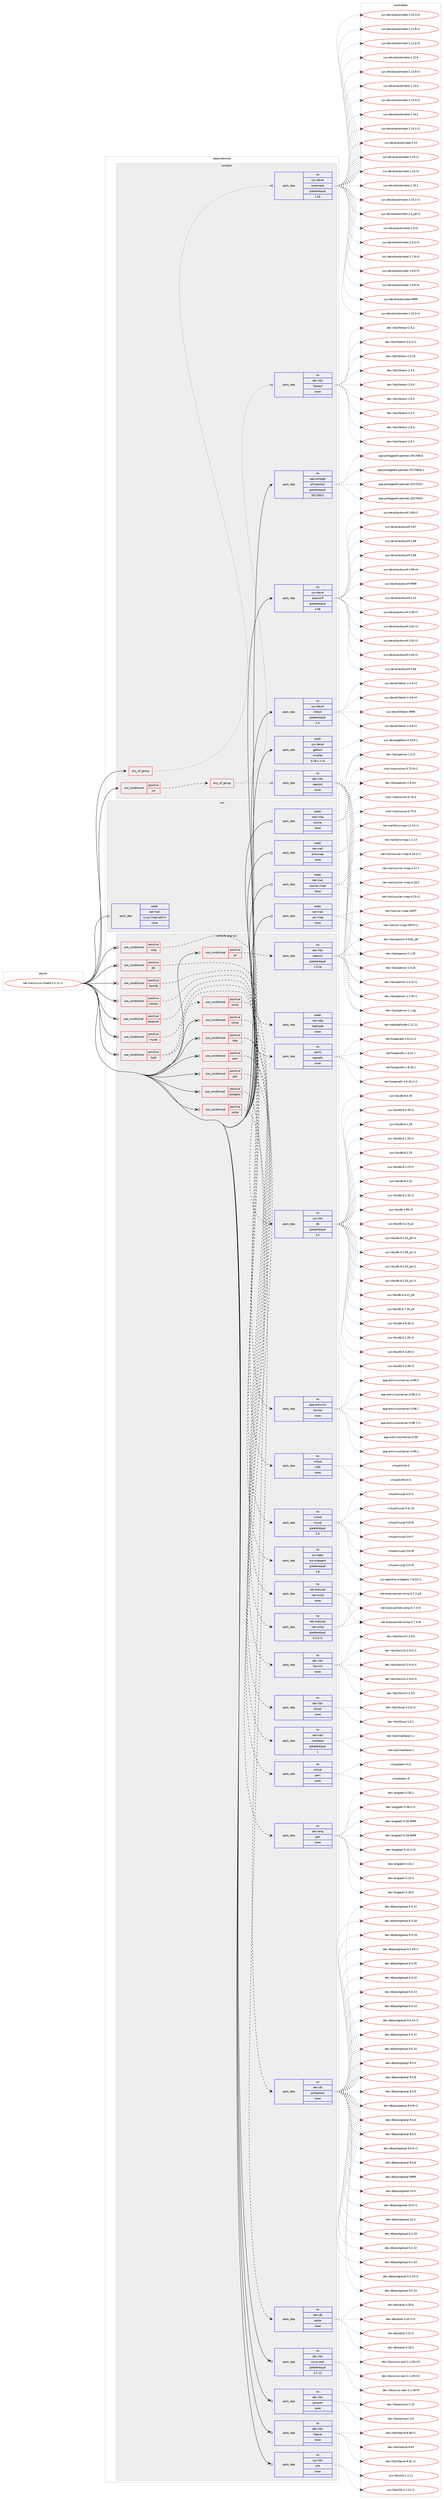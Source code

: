 digraph prolog {

# *************
# Graph options
# *************

newrank=true;
concentrate=true;
compound=true;
graph [rankdir=LR,fontname=Helvetica,fontsize=10,ranksep=1.5];#, ranksep=2.5, nodesep=0.2];
edge  [arrowhead=vee];
node  [fontname=Helvetica,fontsize=10];

# **********
# The ebuild
# **********

subgraph cluster_leftcol {
color=gray;
rank=same;
label=<<i>ebuild</i>>;
id [label="net-mail/cyrus-imapd-2.5.11-r1", color=red, width=4, href="../net-mail/cyrus-imapd-2.5.11-r1.svg"];
}

# ****************
# The dependencies
# ****************

subgraph cluster_midcol {
color=gray;
label=<<i>dependencies</i>>;
subgraph cluster_compile {
fillcolor="#eeeeee";
style=filled;
label=<<i>compile</i>>;
subgraph any6893 {
dependency420615 [label=<<TABLE BORDER="0" CELLBORDER="1" CELLSPACING="0" CELLPADDING="4"><TR><TD CELLPADDING="10">any_of_group</TD></TR></TABLE>>, shape=none, color=red];subgraph pack309491 {
dependency420616 [label=<<TABLE BORDER="0" CELLBORDER="1" CELLSPACING="0" CELLPADDING="4" WIDTH="220"><TR><TD ROWSPAN="6" CELLPADDING="30">pack_dep</TD></TR><TR><TD WIDTH="110">no</TD></TR><TR><TD>sys-devel</TD></TR><TR><TD>automake</TD></TR><TR><TD>greaterequal</TD></TR><TR><TD>1.15</TD></TR></TABLE>>, shape=none, color=blue];
}
dependency420615:e -> dependency420616:w [weight=20,style="dotted",arrowhead="oinv"];
}
id:e -> dependency420615:w [weight=20,style="solid",arrowhead="vee"];
subgraph cond104039 {
dependency420617 [label=<<TABLE BORDER="0" CELLBORDER="1" CELLSPACING="0" CELLPADDING="4"><TR><TD ROWSPAN="3" CELLPADDING="10">use_conditional</TD></TR><TR><TD>positive</TD></TR><TR><TD>ssl</TD></TR></TABLE>>, shape=none, color=red];
subgraph any6894 {
dependency420618 [label=<<TABLE BORDER="0" CELLBORDER="1" CELLSPACING="0" CELLPADDING="4"><TR><TD CELLPADDING="10">any_of_group</TD></TR></TABLE>>, shape=none, color=red];subgraph pack309492 {
dependency420619 [label=<<TABLE BORDER="0" CELLBORDER="1" CELLSPACING="0" CELLPADDING="4" WIDTH="220"><TR><TD ROWSPAN="6" CELLPADDING="30">pack_dep</TD></TR><TR><TD WIDTH="110">no</TD></TR><TR><TD>dev-libs</TD></TR><TR><TD>openssl</TD></TR><TR><TD>none</TD></TR><TR><TD></TD></TR></TABLE>>, shape=none, color=blue];
}
dependency420618:e -> dependency420619:w [weight=20,style="dotted",arrowhead="oinv"];
subgraph pack309493 {
dependency420620 [label=<<TABLE BORDER="0" CELLBORDER="1" CELLSPACING="0" CELLPADDING="4" WIDTH="220"><TR><TD ROWSPAN="6" CELLPADDING="30">pack_dep</TD></TR><TR><TD WIDTH="110">no</TD></TR><TR><TD>dev-libs</TD></TR><TR><TD>libressl</TD></TR><TR><TD>none</TD></TR><TR><TD></TD></TR></TABLE>>, shape=none, color=blue];
}
dependency420618:e -> dependency420620:w [weight=20,style="dotted",arrowhead="oinv"];
}
dependency420617:e -> dependency420618:w [weight=20,style="dashed",arrowhead="vee"];
}
id:e -> dependency420617:w [weight=20,style="solid",arrowhead="vee"];
subgraph pack309494 {
dependency420621 [label=<<TABLE BORDER="0" CELLBORDER="1" CELLSPACING="0" CELLPADDING="4" WIDTH="220"><TR><TD ROWSPAN="6" CELLPADDING="30">pack_dep</TD></TR><TR><TD WIDTH="110">no</TD></TR><TR><TD>app-portage</TD></TR><TR><TD>elt-patches</TD></TR><TR><TD>greaterequal</TD></TR><TR><TD>20170422</TD></TR></TABLE>>, shape=none, color=blue];
}
id:e -> dependency420621:w [weight=20,style="solid",arrowhead="vee"];
subgraph pack309495 {
dependency420622 [label=<<TABLE BORDER="0" CELLBORDER="1" CELLSPACING="0" CELLPADDING="4" WIDTH="220"><TR><TD ROWSPAN="6" CELLPADDING="30">pack_dep</TD></TR><TR><TD WIDTH="110">no</TD></TR><TR><TD>sys-devel</TD></TR><TR><TD>autoconf</TD></TR><TR><TD>greaterequal</TD></TR><TR><TD>2.69</TD></TR></TABLE>>, shape=none, color=blue];
}
id:e -> dependency420622:w [weight=20,style="solid",arrowhead="vee"];
subgraph pack309496 {
dependency420623 [label=<<TABLE BORDER="0" CELLBORDER="1" CELLSPACING="0" CELLPADDING="4" WIDTH="220"><TR><TD ROWSPAN="6" CELLPADDING="30">pack_dep</TD></TR><TR><TD WIDTH="110">no</TD></TR><TR><TD>sys-devel</TD></TR><TR><TD>libtool</TD></TR><TR><TD>greaterequal</TD></TR><TR><TD>2.4</TD></TR></TABLE>>, shape=none, color=blue];
}
id:e -> dependency420623:w [weight=20,style="solid",arrowhead="vee"];
subgraph pack309497 {
dependency420624 [label=<<TABLE BORDER="0" CELLBORDER="1" CELLSPACING="0" CELLPADDING="4" WIDTH="220"><TR><TD ROWSPAN="6" CELLPADDING="30">pack_dep</TD></TR><TR><TD WIDTH="110">weak</TD></TR><TR><TD>sys-devel</TD></TR><TR><TD>gettext</TD></TR><TR><TD>smaller</TD></TR><TR><TD>0.18.1.1-r3</TD></TR></TABLE>>, shape=none, color=blue];
}
id:e -> dependency420624:w [weight=20,style="solid",arrowhead="vee"];
}
subgraph cluster_compileandrun {
fillcolor="#eeeeee";
style=filled;
label=<<i>compile and run</i>>;
subgraph cond104040 {
dependency420625 [label=<<TABLE BORDER="0" CELLBORDER="1" CELLSPACING="0" CELLPADDING="4"><TR><TD ROWSPAN="3" CELLPADDING="10">use_conditional</TD></TR><TR><TD>positive</TD></TR><TR><TD>afs</TD></TR></TABLE>>, shape=none, color=red];
subgraph pack309498 {
dependency420626 [label=<<TABLE BORDER="0" CELLBORDER="1" CELLSPACING="0" CELLPADDING="4" WIDTH="220"><TR><TD ROWSPAN="6" CELLPADDING="30">pack_dep</TD></TR><TR><TD WIDTH="110">no</TD></TR><TR><TD>net-fs</TD></TR><TR><TD>openafs</TD></TR><TR><TD>none</TD></TR><TR><TD></TD></TR></TABLE>>, shape=none, color=blue];
}
dependency420625:e -> dependency420626:w [weight=20,style="dashed",arrowhead="vee"];
}
id:e -> dependency420625:w [weight=20,style="solid",arrowhead="odotvee"];
subgraph cond104041 {
dependency420627 [label=<<TABLE BORDER="0" CELLBORDER="1" CELLSPACING="0" CELLPADDING="4"><TR><TD ROWSPAN="3" CELLPADDING="10">use_conditional</TD></TR><TR><TD>positive</TD></TR><TR><TD>berkdb</TD></TR></TABLE>>, shape=none, color=red];
subgraph pack309499 {
dependency420628 [label=<<TABLE BORDER="0" CELLBORDER="1" CELLSPACING="0" CELLPADDING="4" WIDTH="220"><TR><TD ROWSPAN="6" CELLPADDING="30">pack_dep</TD></TR><TR><TD WIDTH="110">no</TD></TR><TR><TD>sys-libs</TD></TR><TR><TD>db</TD></TR><TR><TD>greaterequal</TD></TR><TR><TD>3.2</TD></TR></TABLE>>, shape=none, color=blue];
}
dependency420627:e -> dependency420628:w [weight=20,style="dashed",arrowhead="vee"];
}
id:e -> dependency420627:w [weight=20,style="solid",arrowhead="odotvee"];
subgraph cond104042 {
dependency420629 [label=<<TABLE BORDER="0" CELLBORDER="1" CELLSPACING="0" CELLPADDING="4"><TR><TD ROWSPAN="3" CELLPADDING="10">use_conditional</TD></TR><TR><TD>positive</TD></TR><TR><TD>clamav</TD></TR></TABLE>>, shape=none, color=red];
subgraph pack309500 {
dependency420630 [label=<<TABLE BORDER="0" CELLBORDER="1" CELLSPACING="0" CELLPADDING="4" WIDTH="220"><TR><TD ROWSPAN="6" CELLPADDING="30">pack_dep</TD></TR><TR><TD WIDTH="110">no</TD></TR><TR><TD>app-antivirus</TD></TR><TR><TD>clamav</TD></TR><TR><TD>none</TD></TR><TR><TD></TD></TR></TABLE>>, shape=none, color=blue];
}
dependency420629:e -> dependency420630:w [weight=20,style="dashed",arrowhead="vee"];
}
id:e -> dependency420629:w [weight=20,style="solid",arrowhead="odotvee"];
subgraph cond104043 {
dependency420631 [label=<<TABLE BORDER="0" CELLBORDER="1" CELLSPACING="0" CELLPADDING="4"><TR><TD ROWSPAN="3" CELLPADDING="10">use_conditional</TD></TR><TR><TD>positive</TD></TR><TR><TD>http</TD></TR></TABLE>>, shape=none, color=red];
subgraph pack309501 {
dependency420632 [label=<<TABLE BORDER="0" CELLBORDER="1" CELLSPACING="0" CELLPADDING="4" WIDTH="220"><TR><TD ROWSPAN="6" CELLPADDING="30">pack_dep</TD></TR><TR><TD WIDTH="110">no</TD></TR><TR><TD>dev-libs</TD></TR><TR><TD>libxml2</TD></TR><TR><TD>none</TD></TR><TR><TD></TD></TR></TABLE>>, shape=none, color=blue];
}
dependency420631:e -> dependency420632:w [weight=20,style="dashed",arrowhead="vee"];
subgraph pack309502 {
dependency420633 [label=<<TABLE BORDER="0" CELLBORDER="1" CELLSPACING="0" CELLPADDING="4" WIDTH="220"><TR><TD ROWSPAN="6" CELLPADDING="30">pack_dep</TD></TR><TR><TD WIDTH="110">no</TD></TR><TR><TD>dev-libs</TD></TR><TR><TD>libical</TD></TR><TR><TD>none</TD></TR><TR><TD></TD></TR></TABLE>>, shape=none, color=blue];
}
dependency420631:e -> dependency420633:w [weight=20,style="dashed",arrowhead="vee"];
}
id:e -> dependency420631:w [weight=20,style="solid",arrowhead="odotvee"];
subgraph cond104044 {
dependency420634 [label=<<TABLE BORDER="0" CELLBORDER="1" CELLSPACING="0" CELLPADDING="4"><TR><TD ROWSPAN="3" CELLPADDING="10">use_conditional</TD></TR><TR><TD>positive</TD></TR><TR><TD>kerberos</TD></TR></TABLE>>, shape=none, color=red];
subgraph pack309503 {
dependency420635 [label=<<TABLE BORDER="0" CELLBORDER="1" CELLSPACING="0" CELLPADDING="4" WIDTH="220"><TR><TD ROWSPAN="6" CELLPADDING="30">pack_dep</TD></TR><TR><TD WIDTH="110">no</TD></TR><TR><TD>virtual</TD></TR><TR><TD>krb5</TD></TR><TR><TD>none</TD></TR><TR><TD></TD></TR></TABLE>>, shape=none, color=blue];
}
dependency420634:e -> dependency420635:w [weight=20,style="dashed",arrowhead="vee"];
}
id:e -> dependency420634:w [weight=20,style="solid",arrowhead="odotvee"];
subgraph cond104045 {
dependency420636 [label=<<TABLE BORDER="0" CELLBORDER="1" CELLSPACING="0" CELLPADDING="4"><TR><TD ROWSPAN="3" CELLPADDING="10">use_conditional</TD></TR><TR><TD>positive</TD></TR><TR><TD>mysql</TD></TR></TABLE>>, shape=none, color=red];
subgraph pack309504 {
dependency420637 [label=<<TABLE BORDER="0" CELLBORDER="1" CELLSPACING="0" CELLPADDING="4" WIDTH="220"><TR><TD ROWSPAN="6" CELLPADDING="30">pack_dep</TD></TR><TR><TD WIDTH="110">no</TD></TR><TR><TD>virtual</TD></TR><TR><TD>mysql</TD></TR><TR><TD>greaterequal</TD></TR><TR><TD>5.5</TD></TR></TABLE>>, shape=none, color=blue];
}
dependency420636:e -> dependency420637:w [weight=20,style="dashed",arrowhead="vee"];
}
id:e -> dependency420636:w [weight=20,style="solid",arrowhead="odotvee"];
subgraph cond104046 {
dependency420638 [label=<<TABLE BORDER="0" CELLBORDER="1" CELLSPACING="0" CELLPADDING="4"><TR><TD ROWSPAN="3" CELLPADDING="10">use_conditional</TD></TR><TR><TD>positive</TD></TR><TR><TD>nntp</TD></TR></TABLE>>, shape=none, color=red];
subgraph pack309505 {
dependency420639 [label=<<TABLE BORDER="0" CELLBORDER="1" CELLSPACING="0" CELLPADDING="4" WIDTH="220"><TR><TD ROWSPAN="6" CELLPADDING="30">pack_dep</TD></TR><TR><TD WIDTH="110">weak</TD></TR><TR><TD>net-nntp</TD></TR><TR><TD>leafnode</TD></TR><TR><TD>none</TD></TR><TR><TD></TD></TR></TABLE>>, shape=none, color=blue];
}
dependency420638:e -> dependency420639:w [weight=20,style="dashed",arrowhead="vee"];
}
id:e -> dependency420638:w [weight=20,style="solid",arrowhead="odotvee"];
subgraph cond104047 {
dependency420640 [label=<<TABLE BORDER="0" CELLBORDER="1" CELLSPACING="0" CELLPADDING="4"><TR><TD ROWSPAN="3" CELLPADDING="10">use_conditional</TD></TR><TR><TD>positive</TD></TR><TR><TD>pam</TD></TR></TABLE>>, shape=none, color=red];
subgraph pack309506 {
dependency420641 [label=<<TABLE BORDER="0" CELLBORDER="1" CELLSPACING="0" CELLPADDING="4" WIDTH="220"><TR><TD ROWSPAN="6" CELLPADDING="30">pack_dep</TD></TR><TR><TD WIDTH="110">no</TD></TR><TR><TD>virtual</TD></TR><TR><TD>pam</TD></TR><TR><TD>none</TD></TR><TR><TD></TD></TR></TABLE>>, shape=none, color=blue];
}
dependency420640:e -> dependency420641:w [weight=20,style="dashed",arrowhead="vee"];
subgraph pack309507 {
dependency420642 [label=<<TABLE BORDER="0" CELLBORDER="1" CELLSPACING="0" CELLPADDING="4" WIDTH="220"><TR><TD ROWSPAN="6" CELLPADDING="30">pack_dep</TD></TR><TR><TD WIDTH="110">no</TD></TR><TR><TD>net-mail</TD></TR><TR><TD>mailbase</TD></TR><TR><TD>greaterequal</TD></TR><TR><TD>1</TD></TR></TABLE>>, shape=none, color=blue];
}
dependency420640:e -> dependency420642:w [weight=20,style="dashed",arrowhead="vee"];
}
id:e -> dependency420640:w [weight=20,style="solid",arrowhead="odotvee"];
subgraph cond104048 {
dependency420643 [label=<<TABLE BORDER="0" CELLBORDER="1" CELLSPACING="0" CELLPADDING="4"><TR><TD ROWSPAN="3" CELLPADDING="10">use_conditional</TD></TR><TR><TD>positive</TD></TR><TR><TD>perl</TD></TR></TABLE>>, shape=none, color=red];
subgraph pack309508 {
dependency420644 [label=<<TABLE BORDER="0" CELLBORDER="1" CELLSPACING="0" CELLPADDING="4" WIDTH="220"><TR><TD ROWSPAN="6" CELLPADDING="30">pack_dep</TD></TR><TR><TD WIDTH="110">no</TD></TR><TR><TD>dev-lang</TD></TR><TR><TD>perl</TD></TR><TR><TD>none</TD></TR><TR><TD></TD></TR></TABLE>>, shape=none, color=blue];
}
dependency420643:e -> dependency420644:w [weight=20,style="dashed",arrowhead="vee"];
}
id:e -> dependency420643:w [weight=20,style="solid",arrowhead="odotvee"];
subgraph cond104049 {
dependency420645 [label=<<TABLE BORDER="0" CELLBORDER="1" CELLSPACING="0" CELLPADDING="4"><TR><TD ROWSPAN="3" CELLPADDING="10">use_conditional</TD></TR><TR><TD>positive</TD></TR><TR><TD>postgres</TD></TR></TABLE>>, shape=none, color=red];
subgraph pack309509 {
dependency420646 [label=<<TABLE BORDER="0" CELLBORDER="1" CELLSPACING="0" CELLPADDING="4" WIDTH="220"><TR><TD ROWSPAN="6" CELLPADDING="30">pack_dep</TD></TR><TR><TD WIDTH="110">no</TD></TR><TR><TD>dev-db</TD></TR><TR><TD>postgresql</TD></TR><TR><TD>none</TD></TR><TR><TD></TD></TR></TABLE>>, shape=none, color=blue];
}
dependency420645:e -> dependency420646:w [weight=20,style="dashed",arrowhead="vee"];
}
id:e -> dependency420645:w [weight=20,style="solid",arrowhead="odotvee"];
subgraph cond104050 {
dependency420647 [label=<<TABLE BORDER="0" CELLBORDER="1" CELLSPACING="0" CELLPADDING="4"><TR><TD ROWSPAN="3" CELLPADDING="10">use_conditional</TD></TR><TR><TD>positive</TD></TR><TR><TD>snmp</TD></TR></TABLE>>, shape=none, color=red];
subgraph pack309510 {
dependency420648 [label=<<TABLE BORDER="0" CELLBORDER="1" CELLSPACING="0" CELLPADDING="4" WIDTH="220"><TR><TD ROWSPAN="6" CELLPADDING="30">pack_dep</TD></TR><TR><TD WIDTH="110">no</TD></TR><TR><TD>net-analyzer</TD></TR><TR><TD>net-snmp</TD></TR><TR><TD>greaterequal</TD></TR><TR><TD>5.2.2-r1</TD></TR></TABLE>>, shape=none, color=blue];
}
dependency420647:e -> dependency420648:w [weight=20,style="dashed",arrowhead="vee"];
}
id:e -> dependency420647:w [weight=20,style="solid",arrowhead="odotvee"];
subgraph cond104051 {
dependency420649 [label=<<TABLE BORDER="0" CELLBORDER="1" CELLSPACING="0" CELLPADDING="4"><TR><TD ROWSPAN="3" CELLPADDING="10">use_conditional</TD></TR><TR><TD>positive</TD></TR><TR><TD>sqlite</TD></TR></TABLE>>, shape=none, color=red];
subgraph pack309511 {
dependency420650 [label=<<TABLE BORDER="0" CELLBORDER="1" CELLSPACING="0" CELLPADDING="4" WIDTH="220"><TR><TD ROWSPAN="6" CELLPADDING="30">pack_dep</TD></TR><TR><TD WIDTH="110">no</TD></TR><TR><TD>dev-db</TD></TR><TR><TD>sqlite</TD></TR><TR><TD>none</TD></TR><TR><TD></TD></TR></TABLE>>, shape=none, color=blue];
}
dependency420649:e -> dependency420650:w [weight=20,style="dashed",arrowhead="vee"];
}
id:e -> dependency420649:w [weight=20,style="solid",arrowhead="odotvee"];
subgraph cond104052 {
dependency420651 [label=<<TABLE BORDER="0" CELLBORDER="1" CELLSPACING="0" CELLPADDING="4"><TR><TD ROWSPAN="3" CELLPADDING="10">use_conditional</TD></TR><TR><TD>positive</TD></TR><TR><TD>ssl</TD></TR></TABLE>>, shape=none, color=red];
subgraph pack309512 {
dependency420652 [label=<<TABLE BORDER="0" CELLBORDER="1" CELLSPACING="0" CELLPADDING="4" WIDTH="220"><TR><TD ROWSPAN="6" CELLPADDING="30">pack_dep</TD></TR><TR><TD WIDTH="110">no</TD></TR><TR><TD>dev-libs</TD></TR><TR><TD>openssl</TD></TR><TR><TD>greaterequal</TD></TR><TR><TD>1.0.1e</TD></TR></TABLE>>, shape=none, color=blue];
}
dependency420651:e -> dependency420652:w [weight=20,style="dashed",arrowhead="vee"];
}
id:e -> dependency420651:w [weight=20,style="solid",arrowhead="odotvee"];
subgraph cond104053 {
dependency420653 [label=<<TABLE BORDER="0" CELLBORDER="1" CELLSPACING="0" CELLPADDING="4"><TR><TD ROWSPAN="3" CELLPADDING="10">use_conditional</TD></TR><TR><TD>positive</TD></TR><TR><TD>tcpd</TD></TR></TABLE>>, shape=none, color=red];
subgraph pack309513 {
dependency420654 [label=<<TABLE BORDER="0" CELLBORDER="1" CELLSPACING="0" CELLPADDING="4" WIDTH="220"><TR><TD ROWSPAN="6" CELLPADDING="30">pack_dep</TD></TR><TR><TD WIDTH="110">no</TD></TR><TR><TD>sys-apps</TD></TR><TR><TD>tcp-wrappers</TD></TR><TR><TD>greaterequal</TD></TR><TR><TD>7.6</TD></TR></TABLE>>, shape=none, color=blue];
}
dependency420653:e -> dependency420654:w [weight=20,style="dashed",arrowhead="vee"];
subgraph cond104054 {
dependency420655 [label=<<TABLE BORDER="0" CELLBORDER="1" CELLSPACING="0" CELLPADDING="4"><TR><TD ROWSPAN="3" CELLPADDING="10">use_conditional</TD></TR><TR><TD>positive</TD></TR><TR><TD>snmp</TD></TR></TABLE>>, shape=none, color=red];
subgraph pack309514 {
dependency420656 [label=<<TABLE BORDER="0" CELLBORDER="1" CELLSPACING="0" CELLPADDING="4" WIDTH="220"><TR><TD ROWSPAN="6" CELLPADDING="30">pack_dep</TD></TR><TR><TD WIDTH="110">no</TD></TR><TR><TD>net-analyzer</TD></TR><TR><TD>net-snmp</TD></TR><TR><TD>none</TD></TR><TR><TD></TD></TR></TABLE>>, shape=none, color=blue];
}
dependency420655:e -> dependency420656:w [weight=20,style="dashed",arrowhead="vee"];
}
dependency420653:e -> dependency420655:w [weight=20,style="dashed",arrowhead="vee"];
}
id:e -> dependency420653:w [weight=20,style="solid",arrowhead="odotvee"];
subgraph pack309515 {
dependency420657 [label=<<TABLE BORDER="0" CELLBORDER="1" CELLSPACING="0" CELLPADDING="4" WIDTH="220"><TR><TD ROWSPAN="6" CELLPADDING="30">pack_dep</TD></TR><TR><TD WIDTH="110">no</TD></TR><TR><TD>dev-libs</TD></TR><TR><TD>cyrus-sasl</TD></TR><TR><TD>greaterequal</TD></TR><TR><TD>2.1.13</TD></TR></TABLE>>, shape=none, color=blue];
}
id:e -> dependency420657:w [weight=20,style="solid",arrowhead="odotvee"];
subgraph pack309516 {
dependency420658 [label=<<TABLE BORDER="0" CELLBORDER="1" CELLSPACING="0" CELLPADDING="4" WIDTH="220"><TR><TD ROWSPAN="6" CELLPADDING="30">pack_dep</TD></TR><TR><TD WIDTH="110">no</TD></TR><TR><TD>dev-libs</TD></TR><TR><TD>jansson</TD></TR><TR><TD>none</TD></TR><TR><TD></TD></TR></TABLE>>, shape=none, color=blue];
}
id:e -> dependency420658:w [weight=20,style="solid",arrowhead="odotvee"];
subgraph pack309517 {
dependency420659 [label=<<TABLE BORDER="0" CELLBORDER="1" CELLSPACING="0" CELLPADDING="4" WIDTH="220"><TR><TD ROWSPAN="6" CELLPADDING="30">pack_dep</TD></TR><TR><TD WIDTH="110">no</TD></TR><TR><TD>dev-libs</TD></TR><TR><TD>libpcre</TD></TR><TR><TD>none</TD></TR><TR><TD></TD></TR></TABLE>>, shape=none, color=blue];
}
id:e -> dependency420659:w [weight=20,style="solid",arrowhead="odotvee"];
subgraph pack309518 {
dependency420660 [label=<<TABLE BORDER="0" CELLBORDER="1" CELLSPACING="0" CELLPADDING="4" WIDTH="220"><TR><TD ROWSPAN="6" CELLPADDING="30">pack_dep</TD></TR><TR><TD WIDTH="110">no</TD></TR><TR><TD>sys-libs</TD></TR><TR><TD>zlib</TD></TR><TR><TD>none</TD></TR><TR><TD></TD></TR></TABLE>>, shape=none, color=blue];
}
id:e -> dependency420660:w [weight=20,style="solid",arrowhead="odotvee"];
}
subgraph cluster_run {
fillcolor="#eeeeee";
style=filled;
label=<<i>run</i>>;
subgraph pack309519 {
dependency420661 [label=<<TABLE BORDER="0" CELLBORDER="1" CELLSPACING="0" CELLPADDING="4" WIDTH="220"><TR><TD ROWSPAN="6" CELLPADDING="30">pack_dep</TD></TR><TR><TD WIDTH="110">weak</TD></TR><TR><TD>mail-mta</TD></TR><TR><TD>courier</TD></TR><TR><TD>none</TD></TR><TR><TD></TD></TR></TABLE>>, shape=none, color=blue];
}
id:e -> dependency420661:w [weight=20,style="solid",arrowhead="odot"];
subgraph pack309520 {
dependency420662 [label=<<TABLE BORDER="0" CELLBORDER="1" CELLSPACING="0" CELLPADDING="4" WIDTH="220"><TR><TD ROWSPAN="6" CELLPADDING="30">pack_dep</TD></TR><TR><TD WIDTH="110">weak</TD></TR><TR><TD>net-mail</TD></TR><TR><TD>bincimap</TD></TR><TR><TD>none</TD></TR><TR><TD></TD></TR></TABLE>>, shape=none, color=blue];
}
id:e -> dependency420662:w [weight=20,style="solid",arrowhead="odot"];
subgraph pack309521 {
dependency420663 [label=<<TABLE BORDER="0" CELLBORDER="1" CELLSPACING="0" CELLPADDING="4" WIDTH="220"><TR><TD ROWSPAN="6" CELLPADDING="30">pack_dep</TD></TR><TR><TD WIDTH="110">weak</TD></TR><TR><TD>net-mail</TD></TR><TR><TD>courier-imap</TD></TR><TR><TD>none</TD></TR><TR><TD></TD></TR></TABLE>>, shape=none, color=blue];
}
id:e -> dependency420663:w [weight=20,style="solid",arrowhead="odot"];
subgraph pack309522 {
dependency420664 [label=<<TABLE BORDER="0" CELLBORDER="1" CELLSPACING="0" CELLPADDING="4" WIDTH="220"><TR><TD ROWSPAN="6" CELLPADDING="30">pack_dep</TD></TR><TR><TD WIDTH="110">weak</TD></TR><TR><TD>net-mail</TD></TR><TR><TD>cyrus-imap-admin</TD></TR><TR><TD>none</TD></TR><TR><TD></TD></TR></TABLE>>, shape=none, color=blue];
}
id:e -> dependency420664:w [weight=20,style="solid",arrowhead="odot"];
subgraph pack309523 {
dependency420665 [label=<<TABLE BORDER="0" CELLBORDER="1" CELLSPACING="0" CELLPADDING="4" WIDTH="220"><TR><TD ROWSPAN="6" CELLPADDING="30">pack_dep</TD></TR><TR><TD WIDTH="110">weak</TD></TR><TR><TD>net-mail</TD></TR><TR><TD>uw-imap</TD></TR><TR><TD>none</TD></TR><TR><TD></TD></TR></TABLE>>, shape=none, color=blue];
}
id:e -> dependency420665:w [weight=20,style="solid",arrowhead="odot"];
}
}

# **************
# The candidates
# **************

subgraph cluster_choices {
rank=same;
color=gray;
label=<<i>candidates</i>>;

subgraph choice309491 {
color=black;
nodesep=1;
choice11512111545100101118101108479711711611110997107101454946494846514511449 [label="sys-devel/automake-1.10.3-r1", color=red, width=4,href="../sys-devel/automake-1.10.3-r1.svg"];
choice11512111545100101118101108479711711611110997107101454946494846514511450 [label="sys-devel/automake-1.10.3-r2", color=red, width=4,href="../sys-devel/automake-1.10.3-r2.svg"];
choice11512111545100101118101108479711711611110997107101454946494946544511449 [label="sys-devel/automake-1.11.6-r1", color=red, width=4,href="../sys-devel/automake-1.11.6-r1.svg"];
choice11512111545100101118101108479711711611110997107101454946494946544511450 [label="sys-devel/automake-1.11.6-r2", color=red, width=4,href="../sys-devel/automake-1.11.6-r2.svg"];
choice1151211154510010111810110847971171161111099710710145494649504654 [label="sys-devel/automake-1.12.6", color=red, width=4,href="../sys-devel/automake-1.12.6.svg"];
choice11512111545100101118101108479711711611110997107101454946495046544511449 [label="sys-devel/automake-1.12.6-r1", color=red, width=4,href="../sys-devel/automake-1.12.6-r1.svg"];
choice1151211154510010111810110847971171161111099710710145494649514652 [label="sys-devel/automake-1.13.4", color=red, width=4,href="../sys-devel/automake-1.13.4.svg"];
choice11512111545100101118101108479711711611110997107101454946495146524511449 [label="sys-devel/automake-1.13.4-r1", color=red, width=4,href="../sys-devel/automake-1.13.4-r1.svg"];
choice1151211154510010111810110847971171161111099710710145494649524649 [label="sys-devel/automake-1.14.1", color=red, width=4,href="../sys-devel/automake-1.14.1.svg"];
choice11512111545100101118101108479711711611110997107101454946495246494511449 [label="sys-devel/automake-1.14.1-r1", color=red, width=4,href="../sys-devel/automake-1.14.1-r1.svg"];
choice115121115451001011181011084797117116111109971071014549464953 [label="sys-devel/automake-1.15", color=red, width=4,href="../sys-devel/automake-1.15.svg"];
choice1151211154510010111810110847971171161111099710710145494649534511449 [label="sys-devel/automake-1.15-r1", color=red, width=4,href="../sys-devel/automake-1.15-r1.svg"];
choice1151211154510010111810110847971171161111099710710145494649534511450 [label="sys-devel/automake-1.15-r2", color=red, width=4,href="../sys-devel/automake-1.15-r2.svg"];
choice1151211154510010111810110847971171161111099710710145494649534649 [label="sys-devel/automake-1.15.1", color=red, width=4,href="../sys-devel/automake-1.15.1.svg"];
choice11512111545100101118101108479711711611110997107101454946495346494511449 [label="sys-devel/automake-1.15.1-r1", color=red, width=4,href="../sys-devel/automake-1.15.1-r1.svg"];
choice115121115451001011181011084797117116111109971071014549465295112544511450 [label="sys-devel/automake-1.4_p6-r2", color=red, width=4,href="../sys-devel/automake-1.4_p6-r2.svg"];
choice11512111545100101118101108479711711611110997107101454946534511450 [label="sys-devel/automake-1.5-r2", color=red, width=4,href="../sys-devel/automake-1.5-r2.svg"];
choice115121115451001011181011084797117116111109971071014549465446514511450 [label="sys-devel/automake-1.6.3-r2", color=red, width=4,href="../sys-devel/automake-1.6.3-r2.svg"];
choice115121115451001011181011084797117116111109971071014549465546574511451 [label="sys-devel/automake-1.7.9-r3", color=red, width=4,href="../sys-devel/automake-1.7.9-r3.svg"];
choice115121115451001011181011084797117116111109971071014549465646534511453 [label="sys-devel/automake-1.8.5-r5", color=red, width=4,href="../sys-devel/automake-1.8.5-r5.svg"];
choice115121115451001011181011084797117116111109971071014549465746544511452 [label="sys-devel/automake-1.9.6-r4", color=red, width=4,href="../sys-devel/automake-1.9.6-r4.svg"];
choice115121115451001011181011084797117116111109971071014557575757 [label="sys-devel/automake-9999", color=red, width=4,href="../sys-devel/automake-9999.svg"];
dependency420616:e -> choice11512111545100101118101108479711711611110997107101454946494846514511449:w [style=dotted,weight="100"];
dependency420616:e -> choice11512111545100101118101108479711711611110997107101454946494846514511450:w [style=dotted,weight="100"];
dependency420616:e -> choice11512111545100101118101108479711711611110997107101454946494946544511449:w [style=dotted,weight="100"];
dependency420616:e -> choice11512111545100101118101108479711711611110997107101454946494946544511450:w [style=dotted,weight="100"];
dependency420616:e -> choice1151211154510010111810110847971171161111099710710145494649504654:w [style=dotted,weight="100"];
dependency420616:e -> choice11512111545100101118101108479711711611110997107101454946495046544511449:w [style=dotted,weight="100"];
dependency420616:e -> choice1151211154510010111810110847971171161111099710710145494649514652:w [style=dotted,weight="100"];
dependency420616:e -> choice11512111545100101118101108479711711611110997107101454946495146524511449:w [style=dotted,weight="100"];
dependency420616:e -> choice1151211154510010111810110847971171161111099710710145494649524649:w [style=dotted,weight="100"];
dependency420616:e -> choice11512111545100101118101108479711711611110997107101454946495246494511449:w [style=dotted,weight="100"];
dependency420616:e -> choice115121115451001011181011084797117116111109971071014549464953:w [style=dotted,weight="100"];
dependency420616:e -> choice1151211154510010111810110847971171161111099710710145494649534511449:w [style=dotted,weight="100"];
dependency420616:e -> choice1151211154510010111810110847971171161111099710710145494649534511450:w [style=dotted,weight="100"];
dependency420616:e -> choice1151211154510010111810110847971171161111099710710145494649534649:w [style=dotted,weight="100"];
dependency420616:e -> choice11512111545100101118101108479711711611110997107101454946495346494511449:w [style=dotted,weight="100"];
dependency420616:e -> choice115121115451001011181011084797117116111109971071014549465295112544511450:w [style=dotted,weight="100"];
dependency420616:e -> choice11512111545100101118101108479711711611110997107101454946534511450:w [style=dotted,weight="100"];
dependency420616:e -> choice115121115451001011181011084797117116111109971071014549465446514511450:w [style=dotted,weight="100"];
dependency420616:e -> choice115121115451001011181011084797117116111109971071014549465546574511451:w [style=dotted,weight="100"];
dependency420616:e -> choice115121115451001011181011084797117116111109971071014549465646534511453:w [style=dotted,weight="100"];
dependency420616:e -> choice115121115451001011181011084797117116111109971071014549465746544511452:w [style=dotted,weight="100"];
dependency420616:e -> choice115121115451001011181011084797117116111109971071014557575757:w [style=dotted,weight="100"];
}
subgraph choice309492 {
color=black;
nodesep=1;
choice1001011184510810598115471111121011101151151084548465746561229511256 [label="dev-libs/openssl-0.9.8z_p8", color=red, width=4,href="../dev-libs/openssl-0.9.8z_p8.svg"];
choice100101118451081059811547111112101110115115108454946484650107 [label="dev-libs/openssl-1.0.2k", color=red, width=4,href="../dev-libs/openssl-1.0.2k.svg"];
choice100101118451081059811547111112101110115115108454946484650108 [label="dev-libs/openssl-1.0.2l", color=red, width=4,href="../dev-libs/openssl-1.0.2l.svg"];
choice1001011184510810598115471111121011101151151084549464846501084511449 [label="dev-libs/openssl-1.0.2l-r1", color=red, width=4,href="../dev-libs/openssl-1.0.2l-r1.svg"];
choice100101118451081059811547111112101110115115108454946484650109 [label="dev-libs/openssl-1.0.2m", color=red, width=4,href="../dev-libs/openssl-1.0.2m.svg"];
choice100101118451081059811547111112101110115115108454946494648102 [label="dev-libs/openssl-1.1.0f", color=red, width=4,href="../dev-libs/openssl-1.1.0f.svg"];
choice1001011184510810598115471111121011101151151084549464946481024511449 [label="dev-libs/openssl-1.1.0f-r1", color=red, width=4,href="../dev-libs/openssl-1.1.0f-r1.svg"];
choice100101118451081059811547111112101110115115108454946494648103 [label="dev-libs/openssl-1.1.0g", color=red, width=4,href="../dev-libs/openssl-1.1.0g.svg"];
dependency420619:e -> choice1001011184510810598115471111121011101151151084548465746561229511256:w [style=dotted,weight="100"];
dependency420619:e -> choice100101118451081059811547111112101110115115108454946484650107:w [style=dotted,weight="100"];
dependency420619:e -> choice100101118451081059811547111112101110115115108454946484650108:w [style=dotted,weight="100"];
dependency420619:e -> choice1001011184510810598115471111121011101151151084549464846501084511449:w [style=dotted,weight="100"];
dependency420619:e -> choice100101118451081059811547111112101110115115108454946484650109:w [style=dotted,weight="100"];
dependency420619:e -> choice100101118451081059811547111112101110115115108454946494648102:w [style=dotted,weight="100"];
dependency420619:e -> choice1001011184510810598115471111121011101151151084549464946481024511449:w [style=dotted,weight="100"];
dependency420619:e -> choice100101118451081059811547111112101110115115108454946494648103:w [style=dotted,weight="100"];
}
subgraph choice309493 {
color=black;
nodesep=1;
choice1001011184510810598115471081059811410111511510845504651464948 [label="dev-libs/libressl-2.3.10", color=red, width=4,href="../dev-libs/libressl-2.3.10.svg"];
choice10010111845108105981154710810598114101115115108455046524653 [label="dev-libs/libressl-2.4.5", color=red, width=4,href="../dev-libs/libressl-2.4.5.svg"];
choice10010111845108105981154710810598114101115115108455046534648 [label="dev-libs/libressl-2.5.0", color=red, width=4,href="../dev-libs/libressl-2.5.0.svg"];
choice10010111845108105981154710810598114101115115108455046534652 [label="dev-libs/libressl-2.5.4", color=red, width=4,href="../dev-libs/libressl-2.5.4.svg"];
choice10010111845108105981154710810598114101115115108455046534653 [label="dev-libs/libressl-2.5.5", color=red, width=4,href="../dev-libs/libressl-2.5.5.svg"];
choice10010111845108105981154710810598114101115115108455046544648 [label="dev-libs/libressl-2.6.0", color=red, width=4,href="../dev-libs/libressl-2.6.0.svg"];
choice10010111845108105981154710810598114101115115108455046544649 [label="dev-libs/libressl-2.6.1", color=red, width=4,href="../dev-libs/libressl-2.6.1.svg"];
choice10010111845108105981154710810598114101115115108455046544650 [label="dev-libs/libressl-2.6.2", color=red, width=4,href="../dev-libs/libressl-2.6.2.svg"];
choice100101118451081059811547108105981141011151151084550465446514511449 [label="dev-libs/libressl-2.6.3-r1", color=red, width=4,href="../dev-libs/libressl-2.6.3-r1.svg"];
dependency420620:e -> choice1001011184510810598115471081059811410111511510845504651464948:w [style=dotted,weight="100"];
dependency420620:e -> choice10010111845108105981154710810598114101115115108455046524653:w [style=dotted,weight="100"];
dependency420620:e -> choice10010111845108105981154710810598114101115115108455046534648:w [style=dotted,weight="100"];
dependency420620:e -> choice10010111845108105981154710810598114101115115108455046534652:w [style=dotted,weight="100"];
dependency420620:e -> choice10010111845108105981154710810598114101115115108455046534653:w [style=dotted,weight="100"];
dependency420620:e -> choice10010111845108105981154710810598114101115115108455046544648:w [style=dotted,weight="100"];
dependency420620:e -> choice10010111845108105981154710810598114101115115108455046544649:w [style=dotted,weight="100"];
dependency420620:e -> choice10010111845108105981154710810598114101115115108455046544650:w [style=dotted,weight="100"];
dependency420620:e -> choice100101118451081059811547108105981141011151151084550465446514511449:w [style=dotted,weight="100"];
}
subgraph choice309494 {
color=black;
nodesep=1;
choice97112112451121111141169710310147101108116451129711699104101115455048495548514955 [label="app-portage/elt-patches-20170317", color=red, width=4,href="../app-portage/elt-patches-20170317.svg"];
choice97112112451121111141169710310147101108116451129711699104101115455048495548525050 [label="app-portage/elt-patches-20170422", color=red, width=4,href="../app-portage/elt-patches-20170422.svg"];
choice97112112451121111141169710310147101108116451129711699104101115455048495548564953 [label="app-portage/elt-patches-20170815", color=red, width=4,href="../app-portage/elt-patches-20170815.svg"];
choice971121124511211111411697103101471011081164511297116991041011154550484955485650544649 [label="app-portage/elt-patches-20170826.1", color=red, width=4,href="../app-portage/elt-patches-20170826.1.svg"];
dependency420621:e -> choice97112112451121111141169710310147101108116451129711699104101115455048495548514955:w [style=dotted,weight="100"];
dependency420621:e -> choice97112112451121111141169710310147101108116451129711699104101115455048495548525050:w [style=dotted,weight="100"];
dependency420621:e -> choice97112112451121111141169710310147101108116451129711699104101115455048495548564953:w [style=dotted,weight="100"];
dependency420621:e -> choice971121124511211111411697103101471011081164511297116991041011154550484955485650544649:w [style=dotted,weight="100"];
}
subgraph choice309495 {
color=black;
nodesep=1;
choice115121115451001011181011084797117116111991111101024550464951 [label="sys-devel/autoconf-2.13", color=red, width=4,href="../sys-devel/autoconf-2.13.svg"];
choice1151211154510010111810110847971171161119911111010245504653574511455 [label="sys-devel/autoconf-2.59-r7", color=red, width=4,href="../sys-devel/autoconf-2.59-r7.svg"];
choice1151211154510010111810110847971171161119911111010245504654494511450 [label="sys-devel/autoconf-2.61-r2", color=red, width=4,href="../sys-devel/autoconf-2.61-r2.svg"];
choice1151211154510010111810110847971171161119911111010245504654504511449 [label="sys-devel/autoconf-2.62-r1", color=red, width=4,href="../sys-devel/autoconf-2.62-r1.svg"];
choice1151211154510010111810110847971171161119911111010245504654514511449 [label="sys-devel/autoconf-2.63-r1", color=red, width=4,href="../sys-devel/autoconf-2.63-r1.svg"];
choice115121115451001011181011084797117116111991111101024550465452 [label="sys-devel/autoconf-2.64", color=red, width=4,href="../sys-devel/autoconf-2.64.svg"];
choice1151211154510010111810110847971171161119911111010245504654534511449 [label="sys-devel/autoconf-2.65-r1", color=red, width=4,href="../sys-devel/autoconf-2.65-r1.svg"];
choice115121115451001011181011084797117116111991111101024550465455 [label="sys-devel/autoconf-2.67", color=red, width=4,href="../sys-devel/autoconf-2.67.svg"];
choice115121115451001011181011084797117116111991111101024550465456 [label="sys-devel/autoconf-2.68", color=red, width=4,href="../sys-devel/autoconf-2.68.svg"];
choice115121115451001011181011084797117116111991111101024550465457 [label="sys-devel/autoconf-2.69", color=red, width=4,href="../sys-devel/autoconf-2.69.svg"];
choice1151211154510010111810110847971171161119911111010245504654574511452 [label="sys-devel/autoconf-2.69-r4", color=red, width=4,href="../sys-devel/autoconf-2.69-r4.svg"];
choice115121115451001011181011084797117116111991111101024557575757 [label="sys-devel/autoconf-9999", color=red, width=4,href="../sys-devel/autoconf-9999.svg"];
dependency420622:e -> choice115121115451001011181011084797117116111991111101024550464951:w [style=dotted,weight="100"];
dependency420622:e -> choice1151211154510010111810110847971171161119911111010245504653574511455:w [style=dotted,weight="100"];
dependency420622:e -> choice1151211154510010111810110847971171161119911111010245504654494511450:w [style=dotted,weight="100"];
dependency420622:e -> choice1151211154510010111810110847971171161119911111010245504654504511449:w [style=dotted,weight="100"];
dependency420622:e -> choice1151211154510010111810110847971171161119911111010245504654514511449:w [style=dotted,weight="100"];
dependency420622:e -> choice115121115451001011181011084797117116111991111101024550465452:w [style=dotted,weight="100"];
dependency420622:e -> choice1151211154510010111810110847971171161119911111010245504654534511449:w [style=dotted,weight="100"];
dependency420622:e -> choice115121115451001011181011084797117116111991111101024550465455:w [style=dotted,weight="100"];
dependency420622:e -> choice115121115451001011181011084797117116111991111101024550465456:w [style=dotted,weight="100"];
dependency420622:e -> choice115121115451001011181011084797117116111991111101024550465457:w [style=dotted,weight="100"];
dependency420622:e -> choice1151211154510010111810110847971171161119911111010245504654574511452:w [style=dotted,weight="100"];
dependency420622:e -> choice115121115451001011181011084797117116111991111101024557575757:w [style=dotted,weight="100"];
}
subgraph choice309496 {
color=black;
nodesep=1;
choice1151211154510010111810110847108105981161111111084550465246544511450 [label="sys-devel/libtool-2.4.6-r2", color=red, width=4,href="../sys-devel/libtool-2.4.6-r2.svg"];
choice1151211154510010111810110847108105981161111111084550465246544511451 [label="sys-devel/libtool-2.4.6-r3", color=red, width=4,href="../sys-devel/libtool-2.4.6-r3.svg"];
choice1151211154510010111810110847108105981161111111084550465246544511452 [label="sys-devel/libtool-2.4.6-r4", color=red, width=4,href="../sys-devel/libtool-2.4.6-r4.svg"];
choice1151211154510010111810110847108105981161111111084557575757 [label="sys-devel/libtool-9999", color=red, width=4,href="../sys-devel/libtool-9999.svg"];
dependency420623:e -> choice1151211154510010111810110847108105981161111111084550465246544511450:w [style=dotted,weight="100"];
dependency420623:e -> choice1151211154510010111810110847108105981161111111084550465246544511451:w [style=dotted,weight="100"];
dependency420623:e -> choice1151211154510010111810110847108105981161111111084550465246544511452:w [style=dotted,weight="100"];
dependency420623:e -> choice1151211154510010111810110847108105981161111111084557575757:w [style=dotted,weight="100"];
}
subgraph choice309497 {
color=black;
nodesep=1;
choice1151211154510010111810110847103101116116101120116454846495746564649 [label="sys-devel/gettext-0.19.8.1", color=red, width=4,href="../sys-devel/gettext-0.19.8.1.svg"];
dependency420624:e -> choice1151211154510010111810110847103101116116101120116454846495746564649:w [style=dotted,weight="100"];
}
subgraph choice309498 {
color=black;
nodesep=1;
choice110101116451021154711111210111097102115454946544650484649 [label="net-fs/openafs-1.6.20.1", color=red, width=4,href="../net-fs/openafs-1.6.20.1.svg"];
choice1101011164510211547111112101110971021154549465446504846504511449 [label="net-fs/openafs-1.6.20.2-r1", color=red, width=4,href="../net-fs/openafs-1.6.20.2-r1.svg"];
choice110101116451021154711111210111097102115454946544650494511449 [label="net-fs/openafs-1.6.21-r1", color=red, width=4,href="../net-fs/openafs-1.6.21-r1.svg"];
choice110101116451021154711111210111097102115454946544650494649 [label="net-fs/openafs-1.6.21.1", color=red, width=4,href="../net-fs/openafs-1.6.21.1.svg"];
dependency420626:e -> choice110101116451021154711111210111097102115454946544650484649:w [style=dotted,weight="100"];
dependency420626:e -> choice1101011164510211547111112101110971021154549465446504846504511449:w [style=dotted,weight="100"];
dependency420626:e -> choice110101116451021154711111210111097102115454946544650494511449:w [style=dotted,weight="100"];
dependency420626:e -> choice110101116451021154711111210111097102115454946544650494649:w [style=dotted,weight="100"];
}
subgraph choice309499 {
color=black;
nodesep=1;
choice1151211154510810598115471009845494656534511451 [label="sys-libs/db-1.85-r3", color=red, width=4,href="../sys-libs/db-1.85-r3.svg"];
choice115121115451081059811547100984551465046579511250 [label="sys-libs/db-3.2.9_p2", color=red, width=4,href="../sys-libs/db-3.2.9_p2.svg"];
choice115121115451081059811547100984552465046535095112534511449 [label="sys-libs/db-4.2.52_p5-r1", color=red, width=4,href="../sys-libs/db-4.2.52_p5-r1.svg"];
choice115121115451081059811547100984552465146505795112494511449 [label="sys-libs/db-4.3.29_p1-r1", color=red, width=4,href="../sys-libs/db-4.3.29_p1-r1.svg"];
choice115121115451081059811547100984552465246504895112524511449 [label="sys-libs/db-4.4.20_p4-r1", color=red, width=4,href="../sys-libs/db-4.4.20_p4-r1.svg"];
choice115121115451081059811547100984552465346504895112504511449 [label="sys-libs/db-4.5.20_p2-r1", color=red, width=4,href="../sys-libs/db-4.5.20_p2-r1.svg"];
choice11512111545108105981154710098455246544650499511252 [label="sys-libs/db-4.6.21_p4", color=red, width=4,href="../sys-libs/db-4.6.21_p4.svg"];
choice11512111545108105981154710098455246554650539511252 [label="sys-libs/db-4.7.25_p4", color=red, width=4,href="../sys-libs/db-4.7.25_p4.svg"];
choice11512111545108105981154710098455246564651484511450 [label="sys-libs/db-4.8.30-r2", color=red, width=4,href="../sys-libs/db-4.8.30-r2.svg"];
choice11512111545108105981154710098455346494650574511449 [label="sys-libs/db-5.1.29-r1", color=red, width=4,href="../sys-libs/db-5.1.29-r1.svg"];
choice11512111545108105981154710098455346514650564511450 [label="sys-libs/db-5.3.28-r2", color=red, width=4,href="../sys-libs/db-5.3.28-r2.svg"];
choice11512111545108105981154710098455346514650564511451 [label="sys-libs/db-5.3.28-r3", color=red, width=4,href="../sys-libs/db-5.3.28-r3.svg"];
choice1151211154510810598115471009845544648465153 [label="sys-libs/db-6.0.35", color=red, width=4,href="../sys-libs/db-6.0.35.svg"];
choice11512111545108105981154710098455446484651534511449 [label="sys-libs/db-6.0.35-r1", color=red, width=4,href="../sys-libs/db-6.0.35-r1.svg"];
choice1151211154510810598115471009845544649465057 [label="sys-libs/db-6.1.29", color=red, width=4,href="../sys-libs/db-6.1.29.svg"];
choice11512111545108105981154710098455446494650574511449 [label="sys-libs/db-6.1.29-r1", color=red, width=4,href="../sys-libs/db-6.1.29-r1.svg"];
choice1151211154510810598115471009845544650465051 [label="sys-libs/db-6.2.23", color=red, width=4,href="../sys-libs/db-6.2.23.svg"];
choice11512111545108105981154710098455446504650514511449 [label="sys-libs/db-6.2.23-r1", color=red, width=4,href="../sys-libs/db-6.2.23-r1.svg"];
choice1151211154510810598115471009845544650465150 [label="sys-libs/db-6.2.32", color=red, width=4,href="../sys-libs/db-6.2.32.svg"];
choice11512111545108105981154710098455446504651504511449 [label="sys-libs/db-6.2.32-r1", color=red, width=4,href="../sys-libs/db-6.2.32-r1.svg"];
dependency420628:e -> choice1151211154510810598115471009845494656534511451:w [style=dotted,weight="100"];
dependency420628:e -> choice115121115451081059811547100984551465046579511250:w [style=dotted,weight="100"];
dependency420628:e -> choice115121115451081059811547100984552465046535095112534511449:w [style=dotted,weight="100"];
dependency420628:e -> choice115121115451081059811547100984552465146505795112494511449:w [style=dotted,weight="100"];
dependency420628:e -> choice115121115451081059811547100984552465246504895112524511449:w [style=dotted,weight="100"];
dependency420628:e -> choice115121115451081059811547100984552465346504895112504511449:w [style=dotted,weight="100"];
dependency420628:e -> choice11512111545108105981154710098455246544650499511252:w [style=dotted,weight="100"];
dependency420628:e -> choice11512111545108105981154710098455246554650539511252:w [style=dotted,weight="100"];
dependency420628:e -> choice11512111545108105981154710098455246564651484511450:w [style=dotted,weight="100"];
dependency420628:e -> choice11512111545108105981154710098455346494650574511449:w [style=dotted,weight="100"];
dependency420628:e -> choice11512111545108105981154710098455346514650564511450:w [style=dotted,weight="100"];
dependency420628:e -> choice11512111545108105981154710098455346514650564511451:w [style=dotted,weight="100"];
dependency420628:e -> choice1151211154510810598115471009845544648465153:w [style=dotted,weight="100"];
dependency420628:e -> choice11512111545108105981154710098455446484651534511449:w [style=dotted,weight="100"];
dependency420628:e -> choice1151211154510810598115471009845544649465057:w [style=dotted,weight="100"];
dependency420628:e -> choice11512111545108105981154710098455446494650574511449:w [style=dotted,weight="100"];
dependency420628:e -> choice1151211154510810598115471009845544650465051:w [style=dotted,weight="100"];
dependency420628:e -> choice11512111545108105981154710098455446504650514511449:w [style=dotted,weight="100"];
dependency420628:e -> choice1151211154510810598115471009845544650465150:w [style=dotted,weight="100"];
dependency420628:e -> choice11512111545108105981154710098455446504651504511449:w [style=dotted,weight="100"];
}
subgraph choice309500 {
color=black;
nodesep=1;
choice9711211245971101161051181051141171154799108971099711845484657564655 [label="app-antivirus/clamav-0.98.7", color=red, width=4,href="../app-antivirus/clamav-0.98.7.svg"];
choice97112112459711011610511810511411711547991089710997118454846575646554511449 [label="app-antivirus/clamav-0.98.7-r1", color=red, width=4,href="../app-antivirus/clamav-0.98.7-r1.svg"];
choice971121124597110116105118105114117115479910897109971184548465757 [label="app-antivirus/clamav-0.99", color=red, width=4,href="../app-antivirus/clamav-0.99.svg"];
choice9711211245971101161051181051141171154799108971099711845484657574649 [label="app-antivirus/clamav-0.99.1", color=red, width=4,href="../app-antivirus/clamav-0.99.1.svg"];
choice9711211245971101161051181051141171154799108971099711845484657574650 [label="app-antivirus/clamav-0.99.2", color=red, width=4,href="../app-antivirus/clamav-0.99.2.svg"];
choice97112112459711011610511810511411711547991089710997118454846575746504511449 [label="app-antivirus/clamav-0.99.2-r1", color=red, width=4,href="../app-antivirus/clamav-0.99.2-r1.svg"];
dependency420630:e -> choice9711211245971101161051181051141171154799108971099711845484657564655:w [style=dotted,weight="100"];
dependency420630:e -> choice97112112459711011610511810511411711547991089710997118454846575646554511449:w [style=dotted,weight="100"];
dependency420630:e -> choice971121124597110116105118105114117115479910897109971184548465757:w [style=dotted,weight="100"];
dependency420630:e -> choice9711211245971101161051181051141171154799108971099711845484657574649:w [style=dotted,weight="100"];
dependency420630:e -> choice9711211245971101161051181051141171154799108971099711845484657574650:w [style=dotted,weight="100"];
dependency420630:e -> choice97112112459711011610511810511411711547991089710997118454846575746504511449:w [style=dotted,weight="100"];
}
subgraph choice309501 {
color=black;
nodesep=1;
choice10010111845108105981154710810598120109108504550465746524511449 [label="dev-libs/libxml2-2.9.4-r1", color=red, width=4,href="../dev-libs/libxml2-2.9.4-r1.svg"];
choice10010111845108105981154710810598120109108504550465746524511450 [label="dev-libs/libxml2-2.9.4-r2", color=red, width=4,href="../dev-libs/libxml2-2.9.4-r2.svg"];
choice10010111845108105981154710810598120109108504550465746524511451 [label="dev-libs/libxml2-2.9.4-r3", color=red, width=4,href="../dev-libs/libxml2-2.9.4-r3.svg"];
choice1001011184510810598115471081059812010910850455046574653 [label="dev-libs/libxml2-2.9.5", color=red, width=4,href="../dev-libs/libxml2-2.9.5.svg"];
choice1001011184510810598115471081059812010910850455046574654 [label="dev-libs/libxml2-2.9.6", color=red, width=4,href="../dev-libs/libxml2-2.9.6.svg"];
dependency420632:e -> choice10010111845108105981154710810598120109108504550465746524511449:w [style=dotted,weight="100"];
dependency420632:e -> choice10010111845108105981154710810598120109108504550465746524511450:w [style=dotted,weight="100"];
dependency420632:e -> choice10010111845108105981154710810598120109108504550465746524511451:w [style=dotted,weight="100"];
dependency420632:e -> choice1001011184510810598115471081059812010910850455046574653:w [style=dotted,weight="100"];
dependency420632:e -> choice1001011184510810598115471081059812010910850455046574654:w [style=dotted,weight="100"];
}
subgraph choice309502 {
color=black;
nodesep=1;
choice100101118451081059811547108105981059997108454946484649 [label="dev-libs/libical-1.0.1", color=red, width=4,href="../dev-libs/libical-1.0.1.svg"];
choice1001011184510810598115471081059810599971084550464846484511450 [label="dev-libs/libical-2.0.0-r2", color=red, width=4,href="../dev-libs/libical-2.0.0-r2.svg"];
dependency420633:e -> choice100101118451081059811547108105981059997108454946484649:w [style=dotted,weight="100"];
dependency420633:e -> choice1001011184510810598115471081059810599971084550464846484511450:w [style=dotted,weight="100"];
}
subgraph choice309503 {
color=black;
nodesep=1;
choice118105114116117971084710711498534548 [label="virtual/krb5-0", color=red, width=4,href="../virtual/krb5-0.svg"];
choice1181051141161179710847107114985345484511449 [label="virtual/krb5-0-r1", color=red, width=4,href="../virtual/krb5-0-r1.svg"];
dependency420635:e -> choice118105114116117971084710711498534548:w [style=dotted,weight="100"];
dependency420635:e -> choice1181051141161179710847107114985345484511449:w [style=dotted,weight="100"];
}
subgraph choice309504 {
color=black;
nodesep=1;
choice1181051141161179710847109121115113108455346534511449 [label="virtual/mysql-5.5-r1", color=red, width=4,href="../virtual/mysql-5.5-r1.svg"];
choice118105114116117971084710912111511310845534654451144948 [label="virtual/mysql-5.6-r10", color=red, width=4,href="../virtual/mysql-5.6-r10.svg"];
choice1181051141161179710847109121115113108455346544511454 [label="virtual/mysql-5.6-r6", color=red, width=4,href="../virtual/mysql-5.6-r6.svg"];
choice1181051141161179710847109121115113108455346544511455 [label="virtual/mysql-5.6-r7", color=red, width=4,href="../virtual/mysql-5.6-r7.svg"];
choice1181051141161179710847109121115113108455346544511456 [label="virtual/mysql-5.6-r8", color=red, width=4,href="../virtual/mysql-5.6-r8.svg"];
choice1181051141161179710847109121115113108455346544511457 [label="virtual/mysql-5.6-r9", color=red, width=4,href="../virtual/mysql-5.6-r9.svg"];
dependency420637:e -> choice1181051141161179710847109121115113108455346534511449:w [style=dotted,weight="100"];
dependency420637:e -> choice118105114116117971084710912111511310845534654451144948:w [style=dotted,weight="100"];
dependency420637:e -> choice1181051141161179710847109121115113108455346544511454:w [style=dotted,weight="100"];
dependency420637:e -> choice1181051141161179710847109121115113108455346544511455:w [style=dotted,weight="100"];
dependency420637:e -> choice1181051141161179710847109121115113108455346544511456:w [style=dotted,weight="100"];
dependency420637:e -> choice1181051141161179710847109121115113108455346544511457:w [style=dotted,weight="100"];
}
subgraph choice309505 {
color=black;
nodesep=1;
choice1101011164511011011611247108101971021101111001014549464949464949 [label="net-nntp/leafnode-1.11.11", color=red, width=4,href="../net-nntp/leafnode-1.11.11.svg"];
dependency420639:e -> choice1101011164511011011611247108101971021101111001014549464949464949:w [style=dotted,weight="100"];
}
subgraph choice309506 {
color=black;
nodesep=1;
choice1181051141161179710847112971094548 [label="virtual/pam-0", color=red, width=4,href="../virtual/pam-0.svg"];
choice11810511411611797108471129710945484511449 [label="virtual/pam-0-r1", color=red, width=4,href="../virtual/pam-0-r1.svg"];
dependency420641:e -> choice1181051141161179710847112971094548:w [style=dotted,weight="100"];
dependency420641:e -> choice11810511411611797108471129710945484511449:w [style=dotted,weight="100"];
}
subgraph choice309507 {
color=black;
nodesep=1;
choice1101011164510997105108471099710510898971151014549 [label="net-mail/mailbase-1", color=red, width=4,href="../net-mail/mailbase-1.svg"];
choice11010111645109971051084710997105108989711510145494649 [label="net-mail/mailbase-1.1", color=red, width=4,href="../net-mail/mailbase-1.1.svg"];
dependency420642:e -> choice1101011164510997105108471099710510898971151014549:w [style=dotted,weight="100"];
dependency420642:e -> choice11010111645109971051084710997105108989711510145494649:w [style=dotted,weight="100"];
}
subgraph choice309508 {
color=black;
nodesep=1;
choice100101118451089711010347112101114108455346505246494511450 [label="dev-lang/perl-5.24.1-r2", color=red, width=4,href="../dev-lang/perl-5.24.1-r2.svg"];
choice10010111845108971101034711210111410845534650524650 [label="dev-lang/perl-5.24.2", color=red, width=4,href="../dev-lang/perl-5.24.2.svg"];
choice10010111845108971101034711210111410845534650524651 [label="dev-lang/perl-5.24.3", color=red, width=4,href="../dev-lang/perl-5.24.3.svg"];
choice10010111845108971101034711210111410845534650544648 [label="dev-lang/perl-5.26.0", color=red, width=4,href="../dev-lang/perl-5.26.0.svg"];
choice10010111845108971101034711210111410845534650544649 [label="dev-lang/perl-5.26.1", color=red, width=4,href="../dev-lang/perl-5.26.1.svg"];
choice100101118451089711010347112101114108455346505446494511449 [label="dev-lang/perl-5.26.1-r1", color=red, width=4,href="../dev-lang/perl-5.26.1-r1.svg"];
choice10010111845108971101034711210111410845534650544657575757 [label="dev-lang/perl-5.26.9999", color=red, width=4,href="../dev-lang/perl-5.26.9999.svg"];
choice10010111845108971101034711210111410845534650564657575757 [label="dev-lang/perl-5.28.9999", color=red, width=4,href="../dev-lang/perl-5.28.9999.svg"];
dependency420644:e -> choice100101118451089711010347112101114108455346505246494511450:w [style=dotted,weight="100"];
dependency420644:e -> choice10010111845108971101034711210111410845534650524650:w [style=dotted,weight="100"];
dependency420644:e -> choice10010111845108971101034711210111410845534650524651:w [style=dotted,weight="100"];
dependency420644:e -> choice10010111845108971101034711210111410845534650544648:w [style=dotted,weight="100"];
dependency420644:e -> choice10010111845108971101034711210111410845534650544649:w [style=dotted,weight="100"];
dependency420644:e -> choice100101118451089711010347112101114108455346505446494511449:w [style=dotted,weight="100"];
dependency420644:e -> choice10010111845108971101034711210111410845534650544657575757:w [style=dotted,weight="100"];
dependency420644:e -> choice10010111845108971101034711210111410845534650564657575757:w [style=dotted,weight="100"];
}
subgraph choice309509 {
color=black;
nodesep=1;
choice1001011184510098471121111151161031141011151131084549484648 [label="dev-db/postgresql-10.0", color=red, width=4,href="../dev-db/postgresql-10.0.svg"];
choice10010111845100984711211111511610311410111511310845494846484511449 [label="dev-db/postgresql-10.0-r1", color=red, width=4,href="../dev-db/postgresql-10.0-r1.svg"];
choice1001011184510098471121111151161031141011151131084549484649 [label="dev-db/postgresql-10.1", color=red, width=4,href="../dev-db/postgresql-10.1.svg"];
choice10010111845100984711211111511610311410111511310845574650464957 [label="dev-db/postgresql-9.2.19", color=red, width=4,href="../dev-db/postgresql-9.2.19.svg"];
choice10010111845100984711211111511610311410111511310845574650465050 [label="dev-db/postgresql-9.2.22", color=red, width=4,href="../dev-db/postgresql-9.2.22.svg"];
choice10010111845100984711211111511610311410111511310845574650465051 [label="dev-db/postgresql-9.2.23", color=red, width=4,href="../dev-db/postgresql-9.2.23.svg"];
choice100101118451009847112111115116103114101115113108455746504650514511449 [label="dev-db/postgresql-9.2.23-r1", color=red, width=4,href="../dev-db/postgresql-9.2.23-r1.svg"];
choice10010111845100984711211111511610311410111511310845574650465052 [label="dev-db/postgresql-9.2.24", color=red, width=4,href="../dev-db/postgresql-9.2.24.svg"];
choice10010111845100984711211111511610311410111511310845574651464953 [label="dev-db/postgresql-9.3.15", color=red, width=4,href="../dev-db/postgresql-9.3.15.svg"];
choice10010111845100984711211111511610311410111511310845574651464956 [label="dev-db/postgresql-9.3.18", color=red, width=4,href="../dev-db/postgresql-9.3.18.svg"];
choice10010111845100984711211111511610311410111511310845574651464957 [label="dev-db/postgresql-9.3.19", color=red, width=4,href="../dev-db/postgresql-9.3.19.svg"];
choice100101118451009847112111115116103114101115113108455746514649574511449 [label="dev-db/postgresql-9.3.19-r1", color=red, width=4,href="../dev-db/postgresql-9.3.19-r1.svg"];
choice10010111845100984711211111511610311410111511310845574651465048 [label="dev-db/postgresql-9.3.20", color=red, width=4,href="../dev-db/postgresql-9.3.20.svg"];
choice10010111845100984711211111511610311410111511310845574652464948 [label="dev-db/postgresql-9.4.10", color=red, width=4,href="../dev-db/postgresql-9.4.10.svg"];
choice10010111845100984711211111511610311410111511310845574652464951 [label="dev-db/postgresql-9.4.13", color=red, width=4,href="../dev-db/postgresql-9.4.13.svg"];
choice10010111845100984711211111511610311410111511310845574652464952 [label="dev-db/postgresql-9.4.14", color=red, width=4,href="../dev-db/postgresql-9.4.14.svg"];
choice100101118451009847112111115116103114101115113108455746524649524511449 [label="dev-db/postgresql-9.4.14-r1", color=red, width=4,href="../dev-db/postgresql-9.4.14-r1.svg"];
choice10010111845100984711211111511610311410111511310845574652464953 [label="dev-db/postgresql-9.4.15", color=red, width=4,href="../dev-db/postgresql-9.4.15.svg"];
choice10010111845100984711211111511610311410111511310845574653464948 [label="dev-db/postgresql-9.5.10", color=red, width=4,href="../dev-db/postgresql-9.5.10.svg"];
choice100101118451009847112111115116103114101115113108455746534653 [label="dev-db/postgresql-9.5.5", color=red, width=4,href="../dev-db/postgresql-9.5.5.svg"];
choice100101118451009847112111115116103114101115113108455746534656 [label="dev-db/postgresql-9.5.8", color=red, width=4,href="../dev-db/postgresql-9.5.8.svg"];
choice100101118451009847112111115116103114101115113108455746534657 [label="dev-db/postgresql-9.5.9", color=red, width=4,href="../dev-db/postgresql-9.5.9.svg"];
choice1001011184510098471121111151161031141011151131084557465346574511449 [label="dev-db/postgresql-9.5.9-r1", color=red, width=4,href="../dev-db/postgresql-9.5.9-r1.svg"];
choice100101118451009847112111115116103114101115113108455746544652 [label="dev-db/postgresql-9.6.4", color=red, width=4,href="../dev-db/postgresql-9.6.4.svg"];
choice100101118451009847112111115116103114101115113108455746544653 [label="dev-db/postgresql-9.6.5", color=red, width=4,href="../dev-db/postgresql-9.6.5.svg"];
choice1001011184510098471121111151161031141011151131084557465446534511449 [label="dev-db/postgresql-9.6.5-r1", color=red, width=4,href="../dev-db/postgresql-9.6.5-r1.svg"];
choice100101118451009847112111115116103114101115113108455746544654 [label="dev-db/postgresql-9.6.6", color=red, width=4,href="../dev-db/postgresql-9.6.6.svg"];
choice1001011184510098471121111151161031141011151131084557575757 [label="dev-db/postgresql-9999", color=red, width=4,href="../dev-db/postgresql-9999.svg"];
dependency420646:e -> choice1001011184510098471121111151161031141011151131084549484648:w [style=dotted,weight="100"];
dependency420646:e -> choice10010111845100984711211111511610311410111511310845494846484511449:w [style=dotted,weight="100"];
dependency420646:e -> choice1001011184510098471121111151161031141011151131084549484649:w [style=dotted,weight="100"];
dependency420646:e -> choice10010111845100984711211111511610311410111511310845574650464957:w [style=dotted,weight="100"];
dependency420646:e -> choice10010111845100984711211111511610311410111511310845574650465050:w [style=dotted,weight="100"];
dependency420646:e -> choice10010111845100984711211111511610311410111511310845574650465051:w [style=dotted,weight="100"];
dependency420646:e -> choice100101118451009847112111115116103114101115113108455746504650514511449:w [style=dotted,weight="100"];
dependency420646:e -> choice10010111845100984711211111511610311410111511310845574650465052:w [style=dotted,weight="100"];
dependency420646:e -> choice10010111845100984711211111511610311410111511310845574651464953:w [style=dotted,weight="100"];
dependency420646:e -> choice10010111845100984711211111511610311410111511310845574651464956:w [style=dotted,weight="100"];
dependency420646:e -> choice10010111845100984711211111511610311410111511310845574651464957:w [style=dotted,weight="100"];
dependency420646:e -> choice100101118451009847112111115116103114101115113108455746514649574511449:w [style=dotted,weight="100"];
dependency420646:e -> choice10010111845100984711211111511610311410111511310845574651465048:w [style=dotted,weight="100"];
dependency420646:e -> choice10010111845100984711211111511610311410111511310845574652464948:w [style=dotted,weight="100"];
dependency420646:e -> choice10010111845100984711211111511610311410111511310845574652464951:w [style=dotted,weight="100"];
dependency420646:e -> choice10010111845100984711211111511610311410111511310845574652464952:w [style=dotted,weight="100"];
dependency420646:e -> choice100101118451009847112111115116103114101115113108455746524649524511449:w [style=dotted,weight="100"];
dependency420646:e -> choice10010111845100984711211111511610311410111511310845574652464953:w [style=dotted,weight="100"];
dependency420646:e -> choice10010111845100984711211111511610311410111511310845574653464948:w [style=dotted,weight="100"];
dependency420646:e -> choice100101118451009847112111115116103114101115113108455746534653:w [style=dotted,weight="100"];
dependency420646:e -> choice100101118451009847112111115116103114101115113108455746534656:w [style=dotted,weight="100"];
dependency420646:e -> choice100101118451009847112111115116103114101115113108455746534657:w [style=dotted,weight="100"];
dependency420646:e -> choice1001011184510098471121111151161031141011151131084557465346574511449:w [style=dotted,weight="100"];
dependency420646:e -> choice100101118451009847112111115116103114101115113108455746544652:w [style=dotted,weight="100"];
dependency420646:e -> choice100101118451009847112111115116103114101115113108455746544653:w [style=dotted,weight="100"];
dependency420646:e -> choice1001011184510098471121111151161031141011151131084557465446534511449:w [style=dotted,weight="100"];
dependency420646:e -> choice100101118451009847112111115116103114101115113108455746544654:w [style=dotted,weight="100"];
dependency420646:e -> choice1001011184510098471121111151161031141011151131084557575757:w [style=dotted,weight="100"];
}
subgraph choice309510 {
color=black;
nodesep=1;
choice11010111645971109710812112210111447110101116451151101091124553465546514511453 [label="net-analyzer/net-snmp-5.7.3-r5", color=red, width=4,href="../net-analyzer/net-snmp-5.7.3-r5.svg"];
choice11010111645971109710812112210111447110101116451151101091124553465546514511454 [label="net-analyzer/net-snmp-5.7.3-r6", color=red, width=4,href="../net-analyzer/net-snmp-5.7.3-r6.svg"];
choice11010111645971109710812112210111447110101116451151101091124553465546519511251 [label="net-analyzer/net-snmp-5.7.3_p3", color=red, width=4,href="../net-analyzer/net-snmp-5.7.3_p3.svg"];
dependency420648:e -> choice11010111645971109710812112210111447110101116451151101091124553465546514511453:w [style=dotted,weight="100"];
dependency420648:e -> choice11010111645971109710812112210111447110101116451151101091124553465546514511454:w [style=dotted,weight="100"];
dependency420648:e -> choice11010111645971109710812112210111447110101116451151101091124553465546519511251:w [style=dotted,weight="100"];
}
subgraph choice309511 {
color=black;
nodesep=1;
choice10010111845100984711511310810511610145514649574651 [label="dev-db/sqlite-3.19.3", color=red, width=4,href="../dev-db/sqlite-3.19.3.svg"];
choice10010111845100984711511310810511610145514650484648 [label="dev-db/sqlite-3.20.0", color=red, width=4,href="../dev-db/sqlite-3.20.0.svg"];
choice100101118451009847115113108105116101455146504846494511449 [label="dev-db/sqlite-3.20.1-r1", color=red, width=4,href="../dev-db/sqlite-3.20.1-r1.svg"];
choice10010111845100984711511310810511610145514650494648 [label="dev-db/sqlite-3.21.0", color=red, width=4,href="../dev-db/sqlite-3.21.0.svg"];
dependency420650:e -> choice10010111845100984711511310810511610145514649574651:w [style=dotted,weight="100"];
dependency420650:e -> choice10010111845100984711511310810511610145514650484648:w [style=dotted,weight="100"];
dependency420650:e -> choice100101118451009847115113108105116101455146504846494511449:w [style=dotted,weight="100"];
dependency420650:e -> choice10010111845100984711511310810511610145514650494648:w [style=dotted,weight="100"];
}
subgraph choice309512 {
color=black;
nodesep=1;
choice1001011184510810598115471111121011101151151084548465746561229511256 [label="dev-libs/openssl-0.9.8z_p8", color=red, width=4,href="../dev-libs/openssl-0.9.8z_p8.svg"];
choice100101118451081059811547111112101110115115108454946484650107 [label="dev-libs/openssl-1.0.2k", color=red, width=4,href="../dev-libs/openssl-1.0.2k.svg"];
choice100101118451081059811547111112101110115115108454946484650108 [label="dev-libs/openssl-1.0.2l", color=red, width=4,href="../dev-libs/openssl-1.0.2l.svg"];
choice1001011184510810598115471111121011101151151084549464846501084511449 [label="dev-libs/openssl-1.0.2l-r1", color=red, width=4,href="../dev-libs/openssl-1.0.2l-r1.svg"];
choice100101118451081059811547111112101110115115108454946484650109 [label="dev-libs/openssl-1.0.2m", color=red, width=4,href="../dev-libs/openssl-1.0.2m.svg"];
choice100101118451081059811547111112101110115115108454946494648102 [label="dev-libs/openssl-1.1.0f", color=red, width=4,href="../dev-libs/openssl-1.1.0f.svg"];
choice1001011184510810598115471111121011101151151084549464946481024511449 [label="dev-libs/openssl-1.1.0f-r1", color=red, width=4,href="../dev-libs/openssl-1.1.0f-r1.svg"];
choice100101118451081059811547111112101110115115108454946494648103 [label="dev-libs/openssl-1.1.0g", color=red, width=4,href="../dev-libs/openssl-1.1.0g.svg"];
dependency420652:e -> choice1001011184510810598115471111121011101151151084548465746561229511256:w [style=dotted,weight="100"];
dependency420652:e -> choice100101118451081059811547111112101110115115108454946484650107:w [style=dotted,weight="100"];
dependency420652:e -> choice100101118451081059811547111112101110115115108454946484650108:w [style=dotted,weight="100"];
dependency420652:e -> choice1001011184510810598115471111121011101151151084549464846501084511449:w [style=dotted,weight="100"];
dependency420652:e -> choice100101118451081059811547111112101110115115108454946484650109:w [style=dotted,weight="100"];
dependency420652:e -> choice100101118451081059811547111112101110115115108454946494648102:w [style=dotted,weight="100"];
dependency420652:e -> choice1001011184510810598115471111121011101151151084549464946481024511449:w [style=dotted,weight="100"];
dependency420652:e -> choice100101118451081059811547111112101110115115108454946494648103:w [style=dotted,weight="100"];
}
subgraph choice309513 {
color=black;
nodesep=1;
choice115121115459711211211547116991124511911497112112101114115455546544650504511449 [label="sys-apps/tcp-wrappers-7.6.22-r1", color=red, width=4,href="../sys-apps/tcp-wrappers-7.6.22-r1.svg"];
dependency420654:e -> choice115121115459711211211547116991124511911497112112101114115455546544650504511449:w [style=dotted,weight="100"];
}
subgraph choice309514 {
color=black;
nodesep=1;
choice11010111645971109710812112210111447110101116451151101091124553465546514511453 [label="net-analyzer/net-snmp-5.7.3-r5", color=red, width=4,href="../net-analyzer/net-snmp-5.7.3-r5.svg"];
choice11010111645971109710812112210111447110101116451151101091124553465546514511454 [label="net-analyzer/net-snmp-5.7.3-r6", color=red, width=4,href="../net-analyzer/net-snmp-5.7.3-r6.svg"];
choice11010111645971109710812112210111447110101116451151101091124553465546519511251 [label="net-analyzer/net-snmp-5.7.3_p3", color=red, width=4,href="../net-analyzer/net-snmp-5.7.3_p3.svg"];
dependency420656:e -> choice11010111645971109710812112210111447110101116451151101091124553465546514511453:w [style=dotted,weight="100"];
dependency420656:e -> choice11010111645971109710812112210111447110101116451151101091124553465546514511454:w [style=dotted,weight="100"];
dependency420656:e -> choice11010111645971109710812112210111447110101116451151101091124553465546519511251:w [style=dotted,weight="100"];
}
subgraph choice309515 {
color=black;
nodesep=1;
choice10010111845108105981154799121114117115451159711510845504649465054451144948 [label="dev-libs/cyrus-sasl-2.1.26-r10", color=red, width=4,href="../dev-libs/cyrus-sasl-2.1.26-r10.svg"];
choice10010111845108105981154799121114117115451159711510845504649465054451144949 [label="dev-libs/cyrus-sasl-2.1.26-r11", color=red, width=4,href="../dev-libs/cyrus-sasl-2.1.26-r11.svg"];
choice100101118451081059811547991211141171154511597115108455046494650544511457 [label="dev-libs/cyrus-sasl-2.1.26-r9", color=red, width=4,href="../dev-libs/cyrus-sasl-2.1.26-r9.svg"];
dependency420657:e -> choice10010111845108105981154799121114117115451159711510845504649465054451144948:w [style=dotted,weight="100"];
dependency420657:e -> choice10010111845108105981154799121114117115451159711510845504649465054451144949:w [style=dotted,weight="100"];
dependency420657:e -> choice100101118451081059811547991211141171154511597115108455046494650544511457:w [style=dotted,weight="100"];
}
subgraph choice309516 {
color=black;
nodesep=1;
choice100101118451081059811547106971101151151111104550464948 [label="dev-libs/jansson-2.10", color=red, width=4,href="../dev-libs/jansson-2.10.svg"];
choice1001011184510810598115471069711011511511111045504657 [label="dev-libs/jansson-2.9", color=red, width=4,href="../dev-libs/jansson-2.9.svg"];
dependency420658:e -> choice100101118451081059811547106971101151151111104550464948:w [style=dotted,weight="100"];
dependency420658:e -> choice1001011184510810598115471069711011511511111045504657:w [style=dotted,weight="100"];
}
subgraph choice309517 {
color=black;
nodesep=1;
choice100101118451081059811547108105981129911410145564652484511449 [label="dev-libs/libpcre-8.40-r1", color=red, width=4,href="../dev-libs/libpcre-8.40-r1.svg"];
choice10010111845108105981154710810598112991141014556465249 [label="dev-libs/libpcre-8.41", color=red, width=4,href="../dev-libs/libpcre-8.41.svg"];
choice100101118451081059811547108105981129911410145564652494511449 [label="dev-libs/libpcre-8.41-r1", color=red, width=4,href="../dev-libs/libpcre-8.41-r1.svg"];
dependency420659:e -> choice100101118451081059811547108105981129911410145564652484511449:w [style=dotted,weight="100"];
dependency420659:e -> choice10010111845108105981154710810598112991141014556465249:w [style=dotted,weight="100"];
dependency420659:e -> choice100101118451081059811547108105981129911410145564652494511449:w [style=dotted,weight="100"];
}
subgraph choice309518 {
color=black;
nodesep=1;
choice1151211154510810598115471221081059845494650464949 [label="sys-libs/zlib-1.2.11", color=red, width=4,href="../sys-libs/zlib-1.2.11.svg"];
choice11512111545108105981154712210810598454946504649494511449 [label="sys-libs/zlib-1.2.11-r1", color=red, width=4,href="../sys-libs/zlib-1.2.11-r1.svg"];
dependency420660:e -> choice1151211154510810598115471221081059845494650464949:w [style=dotted,weight="100"];
dependency420660:e -> choice11512111545108105981154712210810598454946504649494511449:w [style=dotted,weight="100"];
}
subgraph choice309519 {
color=black;
nodesep=1;
choice109971051084510911697479911111711410510111445484655534648 [label="mail-mta/courier-0.75.0", color=red, width=4,href="../mail-mta/courier-0.75.0.svg"];
choice1099710510845109116974799111117114105101114454846555346484511449 [label="mail-mta/courier-0.75.0-r1", color=red, width=4,href="../mail-mta/courier-0.75.0-r1.svg"];
choice109971051084510911697479911111711410510111445484655544652 [label="mail-mta/courier-0.76.4", color=red, width=4,href="../mail-mta/courier-0.76.4.svg"];
dependency420661:e -> choice109971051084510911697479911111711410510111445484655534648:w [style=dotted,weight="100"];
dependency420661:e -> choice1099710510845109116974799111117114105101114454846555346484511449:w [style=dotted,weight="100"];
dependency420661:e -> choice109971051084510911697479911111711410510111445484655544652:w [style=dotted,weight="100"];
}
subgraph choice309520 {
color=black;
nodesep=1;
choice11010111645109971051084798105110991051099711245494650464951 [label="net-mail/bincimap-1.2.13", color=red, width=4,href="../net-mail/bincimap-1.2.13.svg"];
choice110101116451099710510847981051109910510997112454946504649514511449 [label="net-mail/bincimap-1.2.13-r1", color=red, width=4,href="../net-mail/bincimap-1.2.13-r1.svg"];
dependency420662:e -> choice11010111645109971051084798105110991051099711245494650464951:w [style=dotted,weight="100"];
dependency420662:e -> choice110101116451099710510847981051109910510997112454946504649514511449:w [style=dotted,weight="100"];
}
subgraph choice309521 {
color=black;
nodesep=1;
choice11010111645109971051084799111117114105101114451051099711245524649534511450 [label="net-mail/courier-imap-4.15-r2", color=red, width=4,href="../net-mail/courier-imap-4.15-r2.svg"];
choice110101116451099710510847991111171141051011144510510997112455246495446504511449 [label="net-mail/courier-imap-4.16.2-r1", color=red, width=4,href="../net-mail/courier-imap-4.16.2-r1.svg"];
choice11010111645109971051084799111117114105101114451051099711245524649554651 [label="net-mail/courier-imap-4.17.3", color=red, width=4,href="../net-mail/courier-imap-4.17.3.svg"];
choice11010111645109971051084799111117114105101114451051099711245524649564648 [label="net-mail/courier-imap-4.18.0", color=red, width=4,href="../net-mail/courier-imap-4.18.0.svg"];
dependency420663:e -> choice11010111645109971051084799111117114105101114451051099711245524649534511450:w [style=dotted,weight="100"];
dependency420663:e -> choice110101116451099710510847991111171141051011144510510997112455246495446504511449:w [style=dotted,weight="100"];
dependency420663:e -> choice11010111645109971051084799111117114105101114451051099711245524649554651:w [style=dotted,weight="100"];
dependency420663:e -> choice11010111645109971051084799111117114105101114451051099711245524649564648:w [style=dotted,weight="100"];
}
subgraph choice309522 {
color=black;
nodesep=1;
}
subgraph choice309523 {
color=black;
nodesep=1;
choice11010111645109971051084711711945105109971124550484855102 [label="net-mail/uw-imap-2007f", color=red, width=4,href="../net-mail/uw-imap-2007f.svg"];
choice110101116451099710510847117119451051099711245504848551024511449 [label="net-mail/uw-imap-2007f-r1", color=red, width=4,href="../net-mail/uw-imap-2007f-r1.svg"];
dependency420665:e -> choice11010111645109971051084711711945105109971124550484855102:w [style=dotted,weight="100"];
dependency420665:e -> choice110101116451099710510847117119451051099711245504848551024511449:w [style=dotted,weight="100"];
}
}

}
